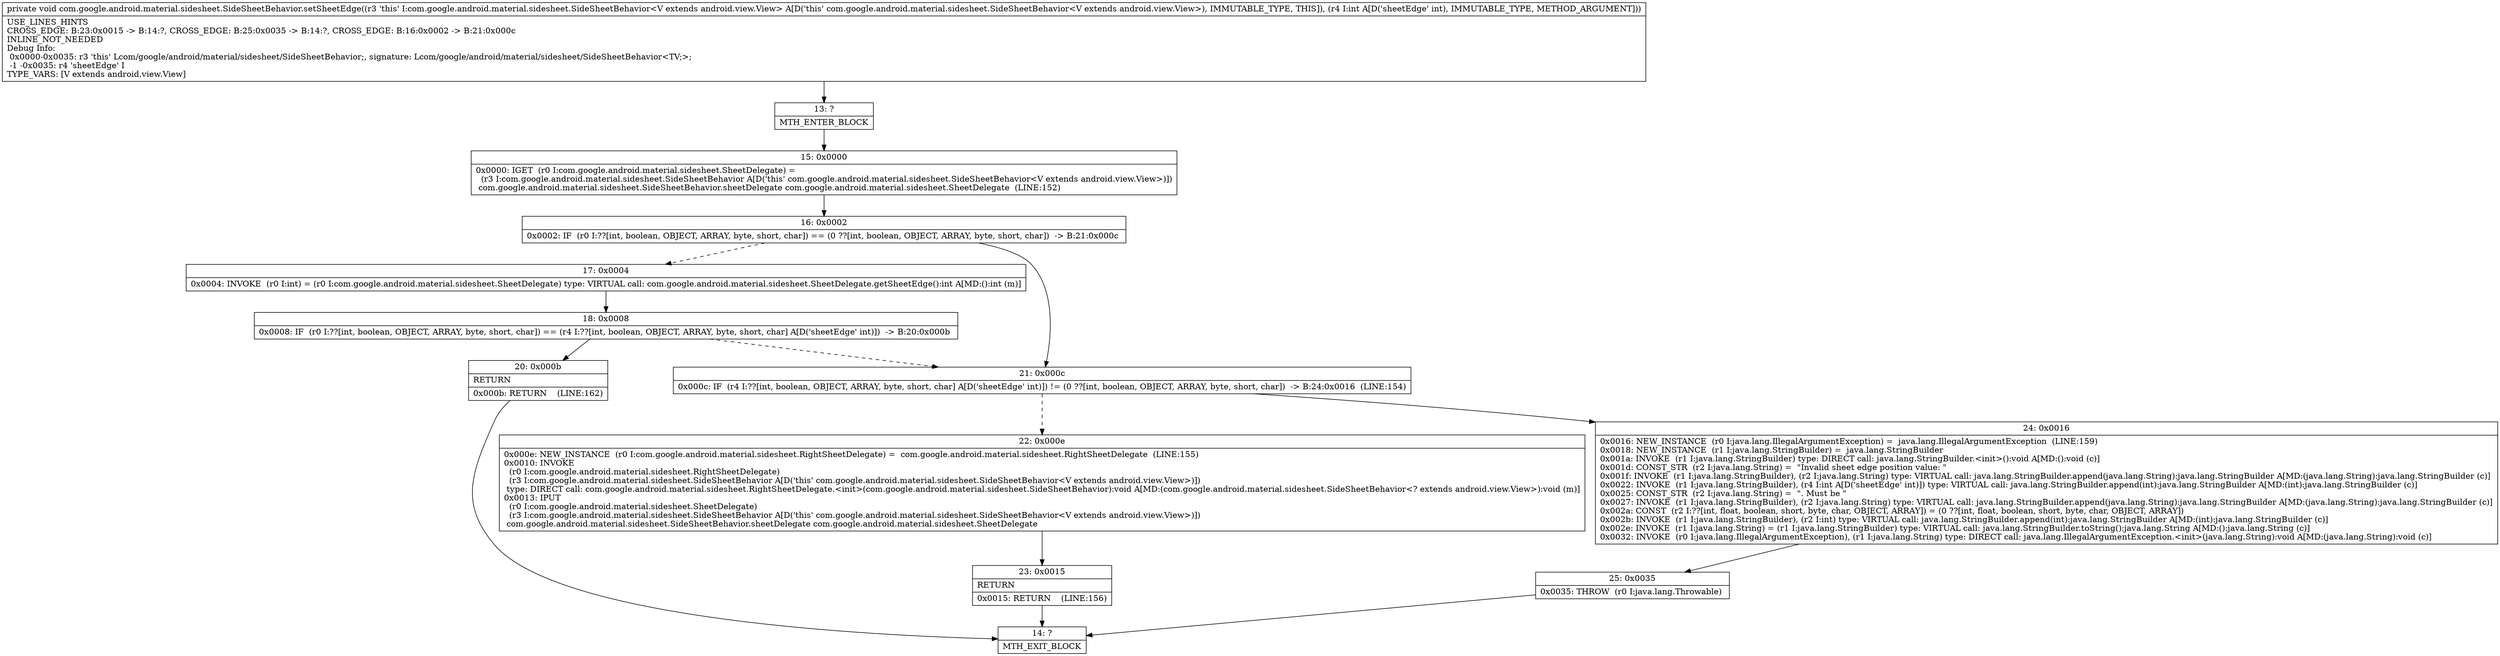 digraph "CFG forcom.google.android.material.sidesheet.SideSheetBehavior.setSheetEdge(I)V" {
Node_13 [shape=record,label="{13\:\ ?|MTH_ENTER_BLOCK\l}"];
Node_15 [shape=record,label="{15\:\ 0x0000|0x0000: IGET  (r0 I:com.google.android.material.sidesheet.SheetDelegate) = \l  (r3 I:com.google.android.material.sidesheet.SideSheetBehavior A[D('this' com.google.android.material.sidesheet.SideSheetBehavior\<V extends android.view.View\>)])\l com.google.android.material.sidesheet.SideSheetBehavior.sheetDelegate com.google.android.material.sidesheet.SheetDelegate  (LINE:152)\l}"];
Node_16 [shape=record,label="{16\:\ 0x0002|0x0002: IF  (r0 I:??[int, boolean, OBJECT, ARRAY, byte, short, char]) == (0 ??[int, boolean, OBJECT, ARRAY, byte, short, char])  \-\> B:21:0x000c \l}"];
Node_17 [shape=record,label="{17\:\ 0x0004|0x0004: INVOKE  (r0 I:int) = (r0 I:com.google.android.material.sidesheet.SheetDelegate) type: VIRTUAL call: com.google.android.material.sidesheet.SheetDelegate.getSheetEdge():int A[MD:():int (m)]\l}"];
Node_18 [shape=record,label="{18\:\ 0x0008|0x0008: IF  (r0 I:??[int, boolean, OBJECT, ARRAY, byte, short, char]) == (r4 I:??[int, boolean, OBJECT, ARRAY, byte, short, char] A[D('sheetEdge' int)])  \-\> B:20:0x000b \l}"];
Node_20 [shape=record,label="{20\:\ 0x000b|RETURN\l|0x000b: RETURN    (LINE:162)\l}"];
Node_14 [shape=record,label="{14\:\ ?|MTH_EXIT_BLOCK\l}"];
Node_21 [shape=record,label="{21\:\ 0x000c|0x000c: IF  (r4 I:??[int, boolean, OBJECT, ARRAY, byte, short, char] A[D('sheetEdge' int)]) != (0 ??[int, boolean, OBJECT, ARRAY, byte, short, char])  \-\> B:24:0x0016  (LINE:154)\l}"];
Node_22 [shape=record,label="{22\:\ 0x000e|0x000e: NEW_INSTANCE  (r0 I:com.google.android.material.sidesheet.RightSheetDelegate) =  com.google.android.material.sidesheet.RightSheetDelegate  (LINE:155)\l0x0010: INVOKE  \l  (r0 I:com.google.android.material.sidesheet.RightSheetDelegate)\l  (r3 I:com.google.android.material.sidesheet.SideSheetBehavior A[D('this' com.google.android.material.sidesheet.SideSheetBehavior\<V extends android.view.View\>)])\l type: DIRECT call: com.google.android.material.sidesheet.RightSheetDelegate.\<init\>(com.google.android.material.sidesheet.SideSheetBehavior):void A[MD:(com.google.android.material.sidesheet.SideSheetBehavior\<? extends android.view.View\>):void (m)]\l0x0013: IPUT  \l  (r0 I:com.google.android.material.sidesheet.SheetDelegate)\l  (r3 I:com.google.android.material.sidesheet.SideSheetBehavior A[D('this' com.google.android.material.sidesheet.SideSheetBehavior\<V extends android.view.View\>)])\l com.google.android.material.sidesheet.SideSheetBehavior.sheetDelegate com.google.android.material.sidesheet.SheetDelegate \l}"];
Node_23 [shape=record,label="{23\:\ 0x0015|RETURN\l|0x0015: RETURN    (LINE:156)\l}"];
Node_24 [shape=record,label="{24\:\ 0x0016|0x0016: NEW_INSTANCE  (r0 I:java.lang.IllegalArgumentException) =  java.lang.IllegalArgumentException  (LINE:159)\l0x0018: NEW_INSTANCE  (r1 I:java.lang.StringBuilder) =  java.lang.StringBuilder \l0x001a: INVOKE  (r1 I:java.lang.StringBuilder) type: DIRECT call: java.lang.StringBuilder.\<init\>():void A[MD:():void (c)]\l0x001d: CONST_STR  (r2 I:java.lang.String) =  \"Invalid sheet edge position value: \" \l0x001f: INVOKE  (r1 I:java.lang.StringBuilder), (r2 I:java.lang.String) type: VIRTUAL call: java.lang.StringBuilder.append(java.lang.String):java.lang.StringBuilder A[MD:(java.lang.String):java.lang.StringBuilder (c)]\l0x0022: INVOKE  (r1 I:java.lang.StringBuilder), (r4 I:int A[D('sheetEdge' int)]) type: VIRTUAL call: java.lang.StringBuilder.append(int):java.lang.StringBuilder A[MD:(int):java.lang.StringBuilder (c)]\l0x0025: CONST_STR  (r2 I:java.lang.String) =  \". Must be \" \l0x0027: INVOKE  (r1 I:java.lang.StringBuilder), (r2 I:java.lang.String) type: VIRTUAL call: java.lang.StringBuilder.append(java.lang.String):java.lang.StringBuilder A[MD:(java.lang.String):java.lang.StringBuilder (c)]\l0x002a: CONST  (r2 I:??[int, float, boolean, short, byte, char, OBJECT, ARRAY]) = (0 ??[int, float, boolean, short, byte, char, OBJECT, ARRAY]) \l0x002b: INVOKE  (r1 I:java.lang.StringBuilder), (r2 I:int) type: VIRTUAL call: java.lang.StringBuilder.append(int):java.lang.StringBuilder A[MD:(int):java.lang.StringBuilder (c)]\l0x002e: INVOKE  (r1 I:java.lang.String) = (r1 I:java.lang.StringBuilder) type: VIRTUAL call: java.lang.StringBuilder.toString():java.lang.String A[MD:():java.lang.String (c)]\l0x0032: INVOKE  (r0 I:java.lang.IllegalArgumentException), (r1 I:java.lang.String) type: DIRECT call: java.lang.IllegalArgumentException.\<init\>(java.lang.String):void A[MD:(java.lang.String):void (c)]\l}"];
Node_25 [shape=record,label="{25\:\ 0x0035|0x0035: THROW  (r0 I:java.lang.Throwable) \l}"];
MethodNode[shape=record,label="{private void com.google.android.material.sidesheet.SideSheetBehavior.setSheetEdge((r3 'this' I:com.google.android.material.sidesheet.SideSheetBehavior\<V extends android.view.View\> A[D('this' com.google.android.material.sidesheet.SideSheetBehavior\<V extends android.view.View\>), IMMUTABLE_TYPE, THIS]), (r4 I:int A[D('sheetEdge' int), IMMUTABLE_TYPE, METHOD_ARGUMENT]))  | USE_LINES_HINTS\lCROSS_EDGE: B:23:0x0015 \-\> B:14:?, CROSS_EDGE: B:25:0x0035 \-\> B:14:?, CROSS_EDGE: B:16:0x0002 \-\> B:21:0x000c\lINLINE_NOT_NEEDED\lDebug Info:\l  0x0000\-0x0035: r3 'this' Lcom\/google\/android\/material\/sidesheet\/SideSheetBehavior;, signature: Lcom\/google\/android\/material\/sidesheet\/SideSheetBehavior\<TV;\>;\l  \-1 \-0x0035: r4 'sheetEdge' I\lTYPE_VARS: [V extends android.view.View]\l}"];
MethodNode -> Node_13;Node_13 -> Node_15;
Node_15 -> Node_16;
Node_16 -> Node_17[style=dashed];
Node_16 -> Node_21;
Node_17 -> Node_18;
Node_18 -> Node_20;
Node_18 -> Node_21[style=dashed];
Node_20 -> Node_14;
Node_21 -> Node_22[style=dashed];
Node_21 -> Node_24;
Node_22 -> Node_23;
Node_23 -> Node_14;
Node_24 -> Node_25;
Node_25 -> Node_14;
}

